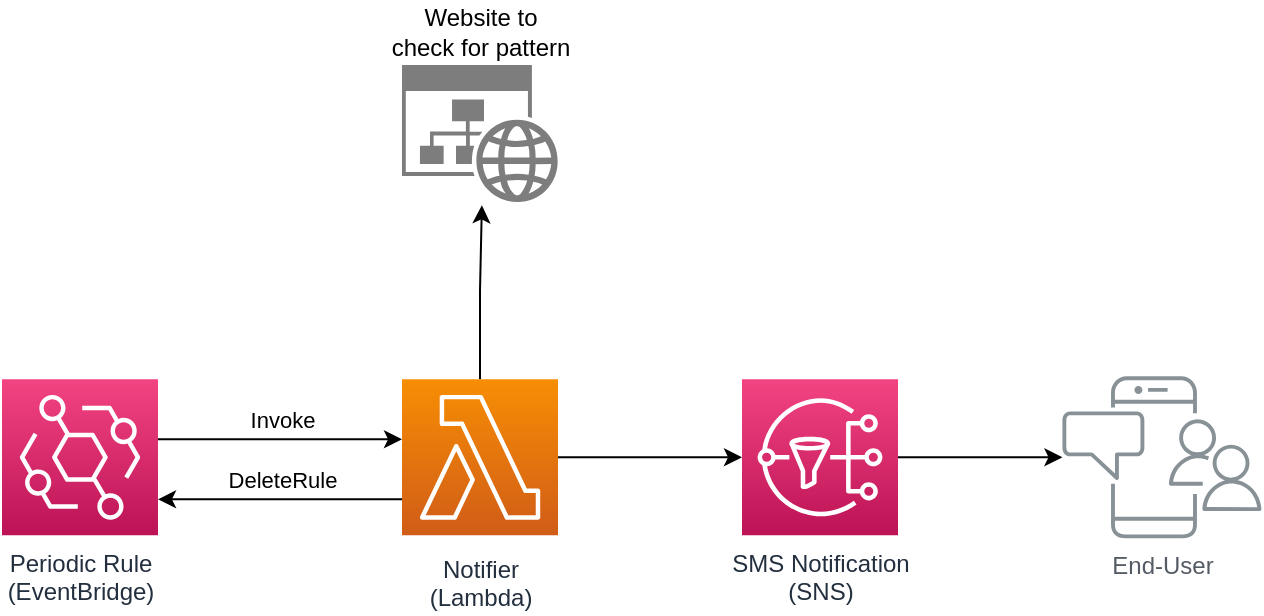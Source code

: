 <mxfile version="14.3.2" type="device"><diagram id="Ht1M8jgEwFfnCIfOTk4-" name="Page-1"><mxGraphModel dx="2746" dy="928" grid="1" gridSize="10" guides="1" tooltips="1" connect="1" arrows="1" fold="1" page="1" pageScale="1" pageWidth="1169" pageHeight="827" math="0" shadow="0"><root><mxCell id="0"/><mxCell id="1" parent="0"/><mxCell id="UEzPUAAOIrF-is8g5C7q-110" value="End-User" style="outlineConnect=0;gradientColor=none;fontColor=#545B64;strokeColor=none;fillColor=#879196;dashed=0;verticalLabelPosition=bottom;verticalAlign=top;align=center;html=1;fontSize=12;fontStyle=0;aspect=fixed;shape=mxgraph.aws4.illustration_notification;pointerEvents=1;labelBackgroundColor=#ffffff;" parent="1" vertex="1"><mxGeometry x="-590" y="230.14" width="100" height="81" as="geometry"/></mxCell><mxCell id="wj9PTh_UtWi795SWV2xn-4" style="edgeStyle=orthogonalEdgeStyle;rounded=0;orthogonalLoop=1;jettySize=auto;html=1;" edge="1" parent="1" source="UEzPUAAOIrF-is8g5C7q-113" target="wj9PTh_UtWi795SWV2xn-1"><mxGeometry relative="1" as="geometry"><Array as="points"><mxPoint x="-980" y="291.64"/><mxPoint x="-980" y="291.64"/></Array></mxGeometry></mxCell><mxCell id="wj9PTh_UtWi795SWV2xn-5" value="DeleteRule" style="edgeLabel;html=1;align=center;verticalAlign=middle;resizable=0;points=[];" vertex="1" connectable="0" parent="wj9PTh_UtWi795SWV2xn-4"><mxGeometry x="-0.147" y="1" relative="1" as="geometry"><mxPoint x="-8" y="-11" as="offset"/></mxGeometry></mxCell><mxCell id="wj9PTh_UtWi795SWV2xn-8" style="edgeStyle=orthogonalEdgeStyle;rounded=0;orthogonalLoop=1;jettySize=auto;html=1;" edge="1" parent="1" source="UEzPUAAOIrF-is8g5C7q-113" target="wj9PTh_UtWi795SWV2xn-6"><mxGeometry relative="1" as="geometry"/></mxCell><mxCell id="wj9PTh_UtWi795SWV2xn-10" style="edgeStyle=orthogonalEdgeStyle;rounded=0;orthogonalLoop=1;jettySize=auto;html=1;entryX=0.512;entryY=1.022;entryDx=0;entryDy=0;entryPerimeter=0;" edge="1" parent="1" source="UEzPUAAOIrF-is8g5C7q-113" target="wj9PTh_UtWi795SWV2xn-9"><mxGeometry relative="1" as="geometry"/></mxCell><mxCell id="UEzPUAAOIrF-is8g5C7q-113" value="Notifier&lt;br&gt;(Lambda)" style="outlineConnect=0;fontColor=#232F3E;gradientColor=#F78E04;gradientDirection=north;fillColor=#D05C17;strokeColor=#ffffff;dashed=0;verticalLabelPosition=bottom;verticalAlign=top;align=center;html=1;fontSize=12;fontStyle=0;aspect=fixed;shape=mxgraph.aws4.resourceIcon;resIcon=mxgraph.aws4.lambda;labelBackgroundColor=#ffffff;spacingTop=3;" parent="1" vertex="1"><mxGeometry x="-920" y="231.64" width="78" height="78" as="geometry"/></mxCell><mxCell id="wj9PTh_UtWi795SWV2xn-2" style="edgeStyle=orthogonalEdgeStyle;rounded=0;orthogonalLoop=1;jettySize=auto;html=1;" edge="1" parent="1" source="wj9PTh_UtWi795SWV2xn-1" target="UEzPUAAOIrF-is8g5C7q-113"><mxGeometry relative="1" as="geometry"><Array as="points"><mxPoint x="-980" y="261.64"/><mxPoint x="-980" y="261.64"/></Array></mxGeometry></mxCell><mxCell id="wj9PTh_UtWi795SWV2xn-3" value="Invoke" style="edgeLabel;html=1;align=center;verticalAlign=middle;resizable=0;points=[];" vertex="1" connectable="0" parent="wj9PTh_UtWi795SWV2xn-2"><mxGeometry x="-0.197" y="-1" relative="1" as="geometry"><mxPoint x="13" y="-11" as="offset"/></mxGeometry></mxCell><mxCell id="wj9PTh_UtWi795SWV2xn-1" value="&lt;div&gt;Periodic Rule&lt;br&gt;&lt;/div&gt;&lt;div&gt;(EventBridge)&lt;/div&gt;" style="points=[[0,0,0],[0.25,0,0],[0.5,0,0],[0.75,0,0],[1,0,0],[0,1,0],[0.25,1,0],[0.5,1,0],[0.75,1,0],[1,1,0],[0,0.25,0],[0,0.5,0],[0,0.75,0],[1,0.25,0],[1,0.5,0],[1,0.75,0]];outlineConnect=0;fontColor=#232F3E;gradientColor=#F34482;gradientDirection=north;fillColor=#BC1356;strokeColor=#ffffff;dashed=0;verticalLabelPosition=bottom;verticalAlign=top;align=center;html=1;fontSize=12;fontStyle=0;aspect=fixed;shape=mxgraph.aws4.resourceIcon;resIcon=mxgraph.aws4.eventbridge;" vertex="1" parent="1"><mxGeometry x="-1120" y="231.64" width="78" height="78" as="geometry"/></mxCell><mxCell id="wj9PTh_UtWi795SWV2xn-7" style="edgeStyle=orthogonalEdgeStyle;rounded=0;orthogonalLoop=1;jettySize=auto;html=1;" edge="1" parent="1" source="wj9PTh_UtWi795SWV2xn-6" target="UEzPUAAOIrF-is8g5C7q-110"><mxGeometry relative="1" as="geometry"/></mxCell><mxCell id="wj9PTh_UtWi795SWV2xn-6" value="SMS Notification&lt;br&gt;(SNS)" style="points=[[0,0,0],[0.25,0,0],[0.5,0,0],[0.75,0,0],[1,0,0],[0,1,0],[0.25,1,0],[0.5,1,0],[0.75,1,0],[1,1,0],[0,0.25,0],[0,0.5,0],[0,0.75,0],[1,0.25,0],[1,0.5,0],[1,0.75,0]];outlineConnect=0;fontColor=#232F3E;gradientColor=#F34482;gradientDirection=north;fillColor=#BC1356;strokeColor=#ffffff;dashed=0;verticalLabelPosition=bottom;verticalAlign=top;align=center;html=1;fontSize=12;fontStyle=0;aspect=fixed;shape=mxgraph.aws4.resourceIcon;resIcon=mxgraph.aws4.sns;" vertex="1" parent="1"><mxGeometry x="-750" y="231.64" width="78" height="78" as="geometry"/></mxCell><mxCell id="wj9PTh_UtWi795SWV2xn-9" value="Website to &lt;br&gt;check for pattern" style="aspect=fixed;pointerEvents=1;shadow=0;dashed=0;html=1;strokeColor=none;labelPosition=center;verticalLabelPosition=top;verticalAlign=bottom;align=center;shape=mxgraph.mscae.enterprise.website_generic;fillColor=#7D7D7D;" vertex="1" parent="1"><mxGeometry x="-920" y="74.5" width="78" height="68.64" as="geometry"/></mxCell></root></mxGraphModel></diagram></mxfile>
